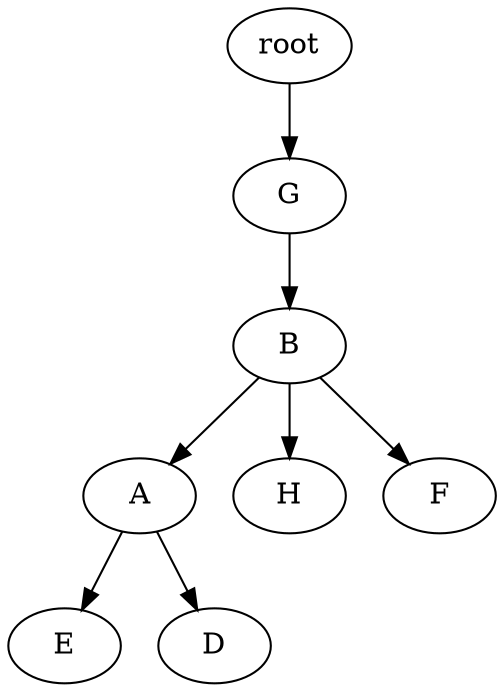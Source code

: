 digraph G {
	0 [label=root]
	1 [label=G]
	0 -> 1
	2 [label=B]
	1 -> 2
	3 [label=A]
	2 -> 3
	4 [label=H]
	2 -> 4
	5 [label=F]
	2 -> 5
	6 [label=E]
	3 -> 6
	7 [label=D]
	3 -> 7
}
